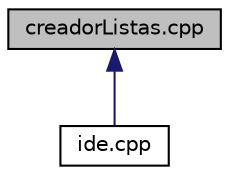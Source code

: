 digraph "creadorListas.cpp"
{
 // LATEX_PDF_SIZE
  edge [fontname="Helvetica",fontsize="10",labelfontname="Helvetica",labelfontsize="10"];
  node [fontname="Helvetica",fontsize="10",shape=record];
  Node1 [label="creadorListas.cpp",height=0.2,width=0.4,color="black", fillcolor="grey75", style="filled", fontcolor="black",tooltip="Clase para separar el codigo en sublistas."];
  Node1 -> Node2 [dir="back",color="midnightblue",fontsize="10",style="solid",fontname="Helvetica"];
  Node2 [label="ide.cpp",height=0.2,width=0.4,color="black", fillcolor="white", style="filled",URL="$ide_8cpp.html",tooltip="Clase que contiene los pricipales métodos de para ser usados con la clase main.cpp."];
}

